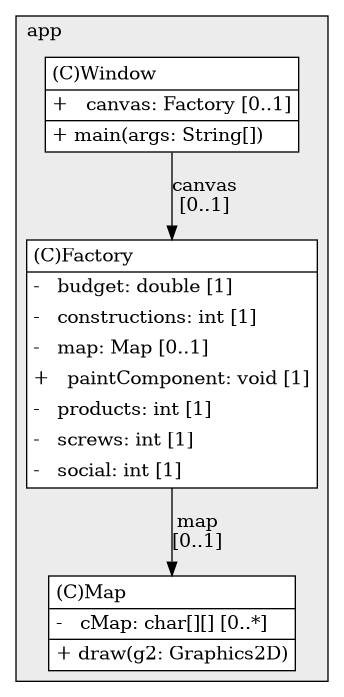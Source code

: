 @startuml

/' diagram meta data start
config=StructureConfiguration;
{
  "projectClassification": {
    "searchMode": "OpenProject", // OpenProject, AllProjects
    "includedProjects": "",
    "pathEndKeywords": "*.impl",
    "isClientPath": "",
    "isClientName": "",
    "isTestPath": "",
    "isTestName": "",
    "isMappingPath": "",
    "isMappingName": "",
    "isDataAccessPath": "",
    "isDataAccessName": "",
    "isDataStructurePath": "",
    "isDataStructureName": "",
    "isInterfaceStructuresPath": "",
    "isInterfaceStructuresName": "",
    "isEntryPointPath": "",
    "isEntryPointName": "",
    "treatFinalFieldsAsMandatory": false
  },
  "graphRestriction": {
    "classPackageExcludeFilter": "",
    "classPackageIncludeFilter": "",
    "classNameExcludeFilter": "",
    "classNameIncludeFilter": "",
    "methodNameExcludeFilter": "",
    "methodNameIncludeFilter": "",
    "removeByInheritance": "", // inheritance/annotation based filtering is done in a second step
    "removeByAnnotation": "",
    "removeByClassPackage": "", // cleanup the graph after inheritance/annotation based filtering is done
    "removeByClassName": "",
    "cutMappings": false,
    "cutEnum": true,
    "cutTests": true,
    "cutClient": true,
    "cutDataAccess": false,
    "cutInterfaceStructures": false,
    "cutDataStructures": false,
    "cutGetterAndSetter": true,
    "cutConstructors": true
  },
  "graphTraversal": {
    "forwardDepth": 6,
    "backwardDepth": 6,
    "classPackageExcludeFilter": "",
    "classPackageIncludeFilter": "",
    "classNameExcludeFilter": "",
    "classNameIncludeFilter": "",
    "methodNameExcludeFilter": "",
    "methodNameIncludeFilter": "",
    "hideMappings": false,
    "hideDataStructures": false,
    "hidePrivateMethods": true,
    "hideInterfaceCalls": true, // indirection: implementation -> interface (is hidden) -> implementation
    "onlyShowApplicationEntryPoints": false, // root node is included
    "useMethodCallsForStructureDiagram": "ForwardOnly" // ForwardOnly, BothDirections, No
  },
  "details": {
    "aggregation": "GroupByClass", // ByClass, GroupByClass, None
    "showClassGenericTypes": true,
    "showMethods": true,
    "showMethodParameterNames": true,
    "showMethodParameterTypes": true,
    "showMethodReturnType": true,
    "showPackageLevels": 2,
    "showDetailedClassStructure": true
  },
  "rootClass": "app.Window",
  "extensionCallbackMethod": "" // qualified.class.name#methodName - signature: public static String method(String)
}
diagram meta data end '/



digraph g {
    rankdir="TB"
    splines=polyline
    

'nodes 
subgraph cluster_96801 { 
   	label=app
	labeljust=l
	fillcolor="#ececec"
	style=filled
   
   Factory96801[
	label=<<TABLE BORDER="1" CELLBORDER="0" CELLPADDING="4" CELLSPACING="0">
<TR><TD ALIGN="LEFT" >(C)Factory</TD></TR>
<HR/>
<TR><TD ALIGN="LEFT" >-   budget: double [1]</TD></TR>
<TR><TD ALIGN="LEFT" >-   constructions: int [1]</TD></TR>
<TR><TD ALIGN="LEFT" >-   map: Map [0..1]</TD></TR>
<TR><TD ALIGN="LEFT" >+   paintComponent: void [1]</TD></TR>
<TR><TD ALIGN="LEFT" >-   products: int [1]</TD></TR>
<TR><TD ALIGN="LEFT" >-   screws: int [1]</TD></TR>
<TR><TD ALIGN="LEFT" >-   social: int [1]</TD></TR>
</TABLE>>
	style=filled
	margin=0
	shape=plaintext
	fillcolor="#FFFFFF"
];

Map96801[
	label=<<TABLE BORDER="1" CELLBORDER="0" CELLPADDING="4" CELLSPACING="0">
<TR><TD ALIGN="LEFT" >(C)Map</TD></TR>
<HR/>
<TR><TD ALIGN="LEFT" >-   cMap: char[][] [0..*]</TD></TR>
<HR/>
<TR><TD ALIGN="LEFT" >+ draw(g2: Graphics2D)</TD></TR>
</TABLE>>
	style=filled
	margin=0
	shape=plaintext
	fillcolor="#FFFFFF"
];

Window96801[
	label=<<TABLE BORDER="1" CELLBORDER="0" CELLPADDING="4" CELLSPACING="0">
<TR><TD ALIGN="LEFT" >(C)Window</TD></TR>
<HR/>
<TR><TD ALIGN="LEFT" >+   canvas: Factory [0..1]</TD></TR>
<HR/>
<TR><TD ALIGN="LEFT" >+ main(args: String[])</TD></TR>
</TABLE>>
	style=filled
	margin=0
	shape=plaintext
	fillcolor="#FFFFFF"
];
} 

'edges    
Factory96801 -> Map96801[label="map
[0..1]"];
Window96801 -> Factory96801[label="canvas
[0..1]"];
    
}
@enduml